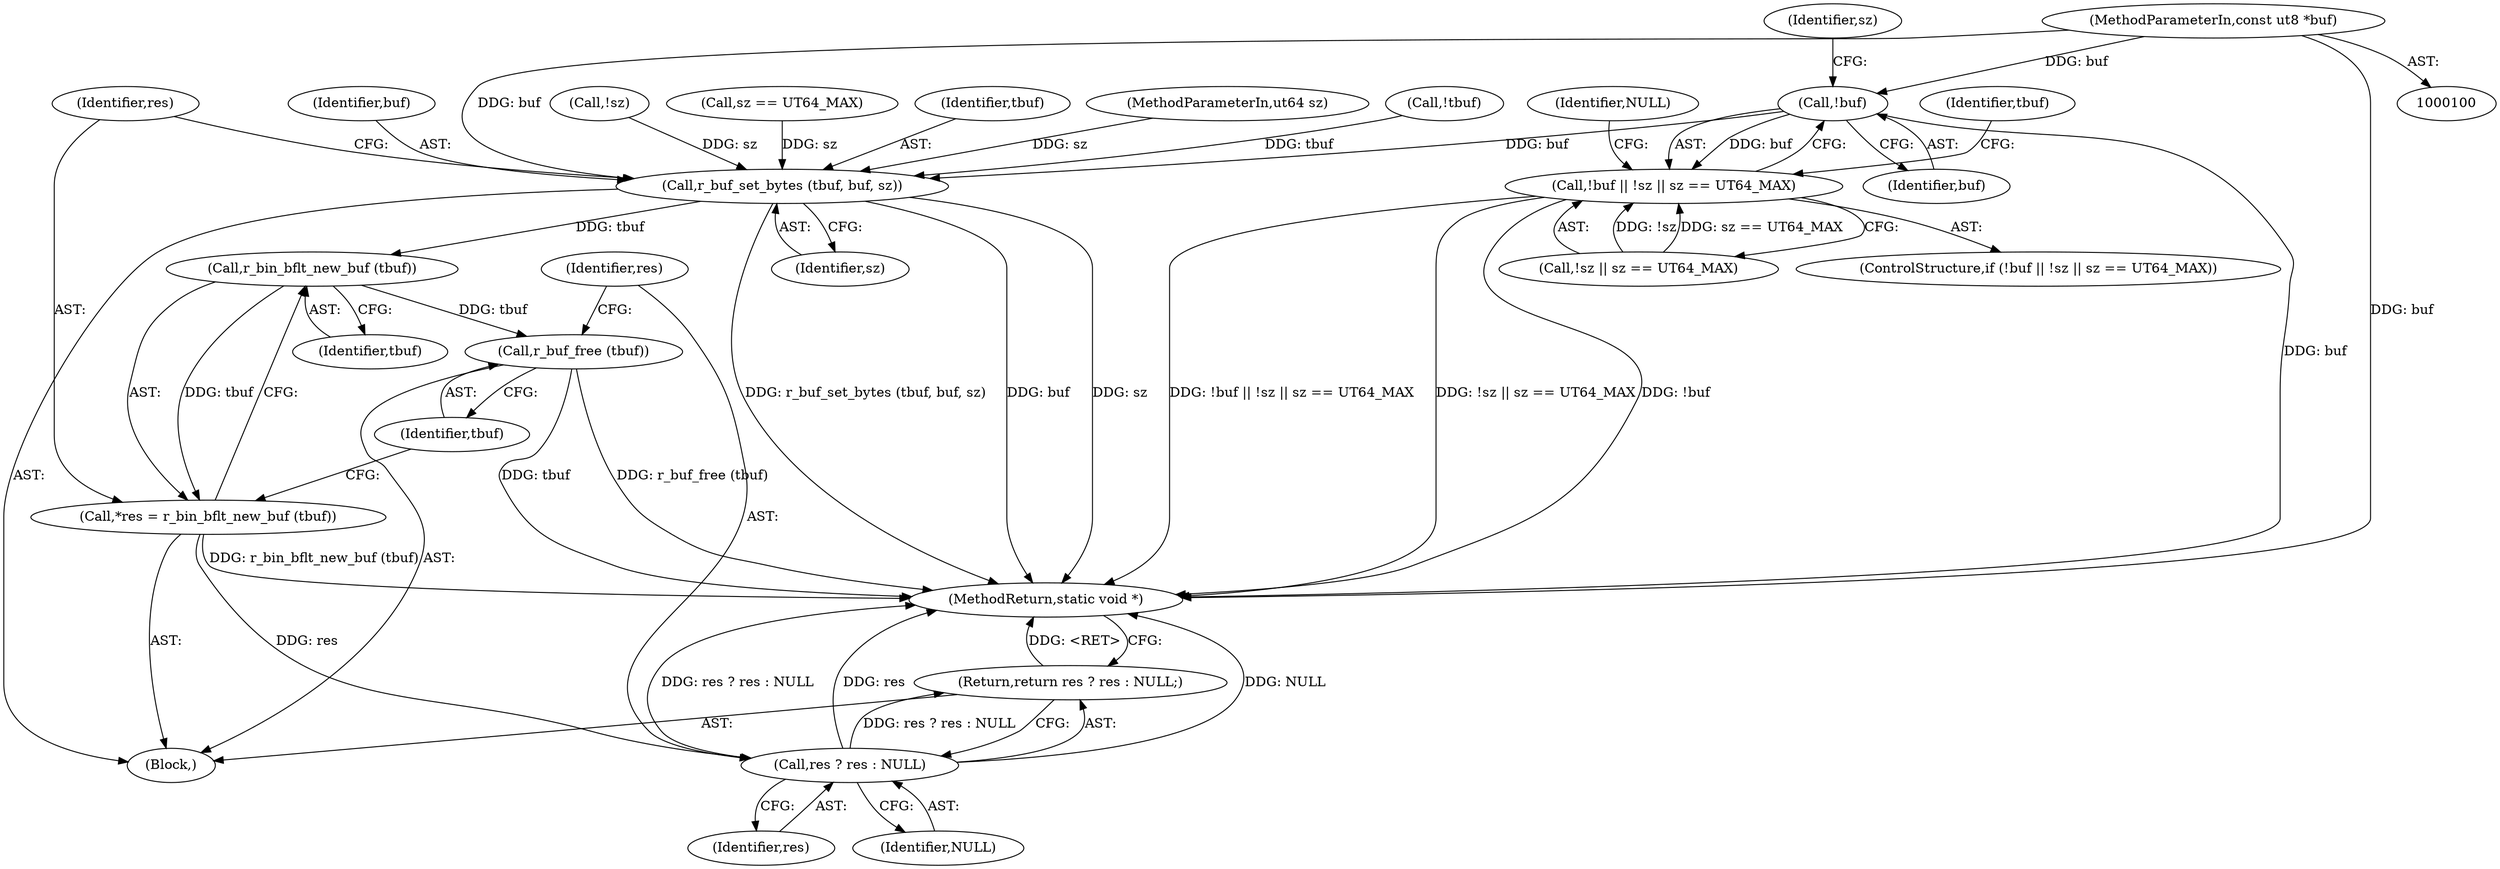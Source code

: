 digraph "0_radare2_72794dc3523bbd5bb370de3c5857cb736c387e18@pointer" {
"1000109" [label="(Call,!buf)"];
"1000102" [label="(MethodParameterIn,const ut8 *buf)"];
"1000108" [label="(Call,!buf || !sz || sz == UT64_MAX)"];
"1000130" [label="(Call,r_buf_set_bytes (tbuf, buf, sz))"];
"1000137" [label="(Call,r_bin_bflt_new_buf (tbuf))"];
"1000135" [label="(Call,*res = r_bin_bflt_new_buf (tbuf))"];
"1000142" [label="(Call,res ? res : NULL)"];
"1000141" [label="(Return,return res ? res : NULL;)"];
"1000139" [label="(Call,r_buf_free (tbuf))"];
"1000110" [label="(Identifier,buf)"];
"1000111" [label="(Call,!sz || sz == UT64_MAX)"];
"1000112" [label="(Call,!sz)"];
"1000114" [label="(Call,sz == UT64_MAX)"];
"1000146" [label="(MethodReturn,static void *)"];
"1000108" [label="(Call,!buf || !sz || sz == UT64_MAX)"];
"1000141" [label="(Return,return res ? res : NULL;)"];
"1000139" [label="(Call,r_buf_free (tbuf))"];
"1000140" [label="(Identifier,tbuf)"];
"1000137" [label="(Call,r_bin_bflt_new_buf (tbuf))"];
"1000135" [label="(Call,*res = r_bin_bflt_new_buf (tbuf))"];
"1000131" [label="(Identifier,tbuf)"];
"1000103" [label="(MethodParameterIn,ut64 sz)"];
"1000144" [label="(Identifier,res)"];
"1000102" [label="(MethodParameterIn,const ut8 *buf)"];
"1000107" [label="(ControlStructure,if (!buf || !sz || sz == UT64_MAX))"];
"1000145" [label="(Identifier,NULL)"];
"1000125" [label="(Call,!tbuf)"];
"1000130" [label="(Call,r_buf_set_bytes (tbuf, buf, sz))"];
"1000119" [label="(Identifier,NULL)"];
"1000138" [label="(Identifier,tbuf)"];
"1000136" [label="(Identifier,res)"];
"1000106" [label="(Block,)"];
"1000133" [label="(Identifier,sz)"];
"1000142" [label="(Call,res ? res : NULL)"];
"1000113" [label="(Identifier,sz)"];
"1000132" [label="(Identifier,buf)"];
"1000122" [label="(Identifier,tbuf)"];
"1000109" [label="(Call,!buf)"];
"1000143" [label="(Identifier,res)"];
"1000109" -> "1000108"  [label="AST: "];
"1000109" -> "1000110"  [label="CFG: "];
"1000110" -> "1000109"  [label="AST: "];
"1000113" -> "1000109"  [label="CFG: "];
"1000108" -> "1000109"  [label="CFG: "];
"1000109" -> "1000146"  [label="DDG: buf"];
"1000109" -> "1000108"  [label="DDG: buf"];
"1000102" -> "1000109"  [label="DDG: buf"];
"1000109" -> "1000130"  [label="DDG: buf"];
"1000102" -> "1000100"  [label="AST: "];
"1000102" -> "1000146"  [label="DDG: buf"];
"1000102" -> "1000130"  [label="DDG: buf"];
"1000108" -> "1000107"  [label="AST: "];
"1000108" -> "1000111"  [label="CFG: "];
"1000111" -> "1000108"  [label="AST: "];
"1000119" -> "1000108"  [label="CFG: "];
"1000122" -> "1000108"  [label="CFG: "];
"1000108" -> "1000146"  [label="DDG: !buf || !sz || sz == UT64_MAX"];
"1000108" -> "1000146"  [label="DDG: !sz || sz == UT64_MAX"];
"1000108" -> "1000146"  [label="DDG: !buf"];
"1000111" -> "1000108"  [label="DDG: !sz"];
"1000111" -> "1000108"  [label="DDG: sz == UT64_MAX"];
"1000130" -> "1000106"  [label="AST: "];
"1000130" -> "1000133"  [label="CFG: "];
"1000131" -> "1000130"  [label="AST: "];
"1000132" -> "1000130"  [label="AST: "];
"1000133" -> "1000130"  [label="AST: "];
"1000136" -> "1000130"  [label="CFG: "];
"1000130" -> "1000146"  [label="DDG: r_buf_set_bytes (tbuf, buf, sz)"];
"1000130" -> "1000146"  [label="DDG: buf"];
"1000130" -> "1000146"  [label="DDG: sz"];
"1000125" -> "1000130"  [label="DDG: tbuf"];
"1000114" -> "1000130"  [label="DDG: sz"];
"1000112" -> "1000130"  [label="DDG: sz"];
"1000103" -> "1000130"  [label="DDG: sz"];
"1000130" -> "1000137"  [label="DDG: tbuf"];
"1000137" -> "1000135"  [label="AST: "];
"1000137" -> "1000138"  [label="CFG: "];
"1000138" -> "1000137"  [label="AST: "];
"1000135" -> "1000137"  [label="CFG: "];
"1000137" -> "1000135"  [label="DDG: tbuf"];
"1000137" -> "1000139"  [label="DDG: tbuf"];
"1000135" -> "1000106"  [label="AST: "];
"1000136" -> "1000135"  [label="AST: "];
"1000140" -> "1000135"  [label="CFG: "];
"1000135" -> "1000146"  [label="DDG: r_bin_bflt_new_buf (tbuf)"];
"1000135" -> "1000142"  [label="DDG: res"];
"1000142" -> "1000141"  [label="AST: "];
"1000142" -> "1000144"  [label="CFG: "];
"1000142" -> "1000145"  [label="CFG: "];
"1000143" -> "1000142"  [label="AST: "];
"1000144" -> "1000142"  [label="AST: "];
"1000145" -> "1000142"  [label="AST: "];
"1000141" -> "1000142"  [label="CFG: "];
"1000142" -> "1000146"  [label="DDG: res ? res : NULL"];
"1000142" -> "1000146"  [label="DDG: res"];
"1000142" -> "1000146"  [label="DDG: NULL"];
"1000142" -> "1000141"  [label="DDG: res ? res : NULL"];
"1000141" -> "1000106"  [label="AST: "];
"1000146" -> "1000141"  [label="CFG: "];
"1000141" -> "1000146"  [label="DDG: <RET>"];
"1000139" -> "1000106"  [label="AST: "];
"1000139" -> "1000140"  [label="CFG: "];
"1000140" -> "1000139"  [label="AST: "];
"1000143" -> "1000139"  [label="CFG: "];
"1000139" -> "1000146"  [label="DDG: tbuf"];
"1000139" -> "1000146"  [label="DDG: r_buf_free (tbuf)"];
}
